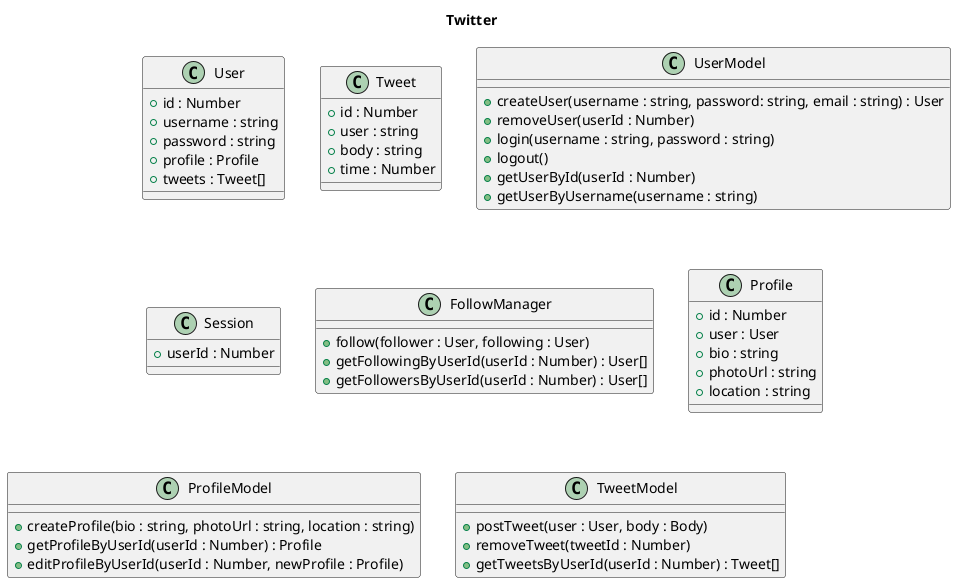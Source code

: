 @startuml
title Twitter

class User {
	+ id : Number
	+ username : string
	+ password : string
	+ profile : Profile
	+ tweets : Tweet[]
}

class Tweet {
	+ id : Number
	+ user : string
	+ body : string
	+ time : Number
}

class UserModel {
	+ createUser(username : string, password: string, email : string) : User
	+ removeUser(userId : Number)
	+ login(username : string, password : string)
	+ logout()
	+ getUserById(userId : Number)
	+ getUserByUsername(username : string)
}

class Session {
	+ userId : Number
}

class FollowManager {
	+ follow(follower : User, following : User)
	+ getFollowingByUserId(userId : Number) : User[]
	+ getFollowersByUserId(userId : Number) : User[]
}

class Profile {
	+ id : Number
	+ user : User
	+ bio : string
	+ photoUrl : string
	+ location : string
}

class ProfileModel {
	+ createProfile(bio : string, photoUrl : string, location : string)
	+ getProfileByUserId(userId : Number) : Profile
	+ editProfileByUserId(userId : Number, newProfile : Profile)
}

class TweetModel {
	+ postTweet(user : User, body : Body)
	+ removeTweet(tweetId : Number)
	+ getTweetsByUserId(userId : Number) : Tweet[]
}

@enduml